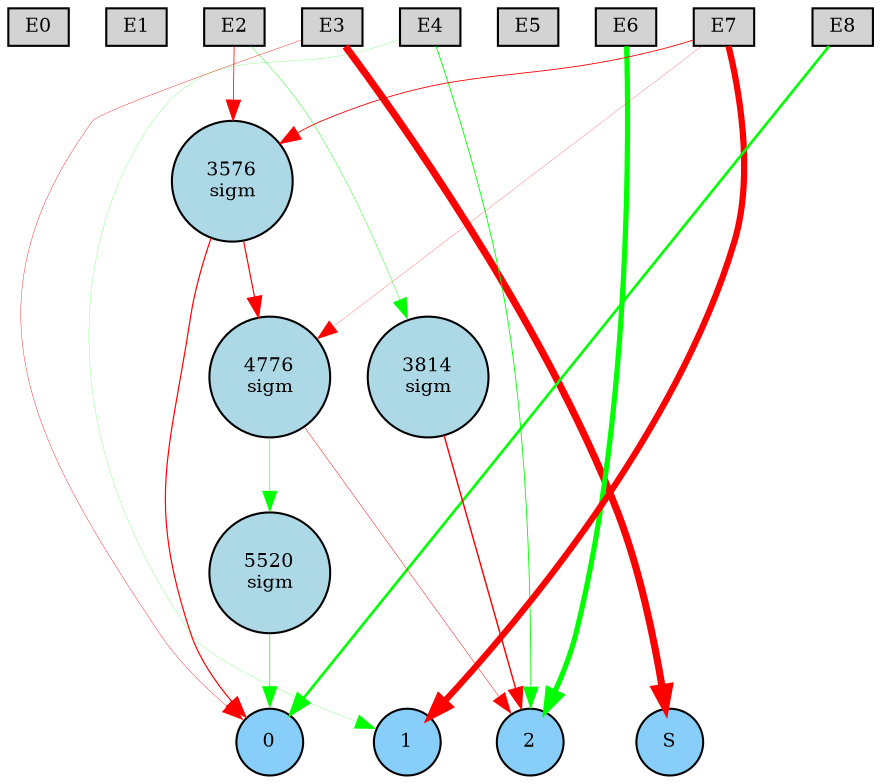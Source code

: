 digraph {
	node [fontsize=9 height=0.2 shape=circle width=0.2]
	subgraph inputs {
		node [shape=box style=filled]
		rank=source
		E0 [fillcolor=lightgray]
		E1 [fillcolor=lightgray]
		E0 -> E1 [style=invis]
		E2 [fillcolor=lightgray]
		E1 -> E2 [style=invis]
		E3 [fillcolor=lightgray]
		E2 -> E3 [style=invis]
		E4 [fillcolor=lightgray]
		E3 -> E4 [style=invis]
		E5 [fillcolor=lightgray]
		E4 -> E5 [style=invis]
		E6 [fillcolor=lightgray]
		E5 -> E6 [style=invis]
		E7 [fillcolor=lightgray]
		E6 -> E7 [style=invis]
		E8 [fillcolor=lightgray]
		E7 -> E8 [style=invis]
	}
	subgraph outputs {
		node [style=filled]
		rank=sink
		0 [fillcolor=lightskyblue fontsize=9 height=0.2 shape=circle width=0.2]
		1 [fillcolor=lightskyblue fontsize=9 height=0.2 shape=circle width=0.2]
		0 -> 1 [style=invis]
		2 [fillcolor=lightskyblue fontsize=9 height=0.2 shape=circle width=0.2]
		1 -> 2 [style=invis]
		S [fillcolor=lightskyblue fontsize=9 height=0.2 shape=circle width=0.2]
		2 -> S [style=invis]
	}
	4776 [label="4776
sigm" fillcolor=lightblue style=filled]
	3814 [label="3814
sigm" fillcolor=lightblue style=filled]
	5520 [label="5520
sigm" fillcolor=lightblue style=filled]
	3576 [label="3576
sigm" fillcolor=lightblue style=filled]
	E6 -> 2 [color=green penwidth=2.4995421023313233 style=solid]
	E3 -> S [color=red penwidth=3.4091451938572574 style=solid]
	E8 -> 0 [color=green penwidth=1.259752675235586 style=solid]
	E7 -> 1 [color=red penwidth=2.9894419341690326 style=solid]
	E2 -> 3576 [color=red penwidth=0.37075726436263723 style=solid]
	3814 -> 2 [color=red penwidth=0.6847958511480706 style=solid]
	E2 -> 3814 [color=green penwidth=0.19593305262043975 style=solid]
	E3 -> 0 [color=red penwidth=0.1858203202928766 style=solid]
	3576 -> 4776 [color=red penwidth=0.564036548837417 style=solid]
	4776 -> 2 [color=red penwidth=0.2225313586328614 style=solid]
	3576 -> 0 [color=red penwidth=0.5763493725519678 style=solid]
	E7 -> 3576 [color=red penwidth=0.412443609825244 style=solid]
	E4 -> 2 [color=green penwidth=0.4200354466702618 style=solid]
	E4 -> 1 [color=green penwidth=0.10268996912594411 style=solid]
	4776 -> 5520 [color=green penwidth=0.25017238312087936 style=solid]
	5520 -> 0 [color=green penwidth=0.3187374371807513 style=solid]
	E7 -> 4776 [color=red penwidth=0.11173137863304777 style=solid]
}
